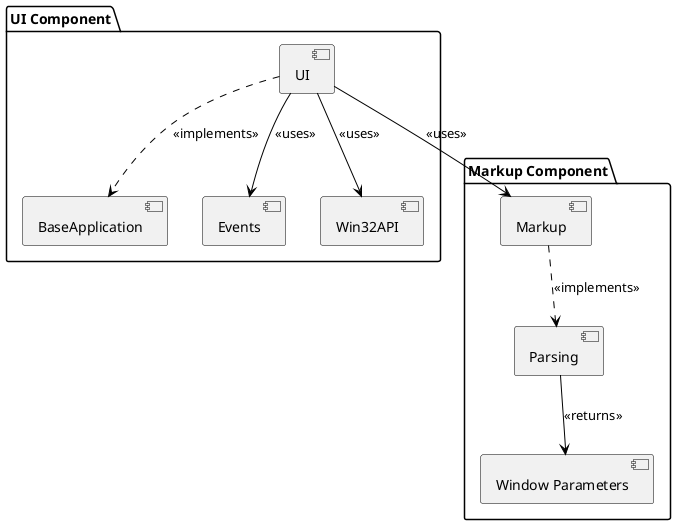 @startuml

skinparam component {
    BorderColor #000000
    ArrowColor #000000
}

package "UI Component" {
    [UI] ..> [BaseApplication] : <<implements>>
    [UI] --> [Events] : <<uses>>  
    [UI] --> [Win32API] : <<uses>>
    
    
}

package "Markup Component" {
    [Markup]
    [Parsing]
    [Markup] ..> [Parsing] : <<implements>>
    [Parsing] --> [Window Parameters] : <<returns>>
}

[UI] --> [Markup] : <<uses>>
@enduml